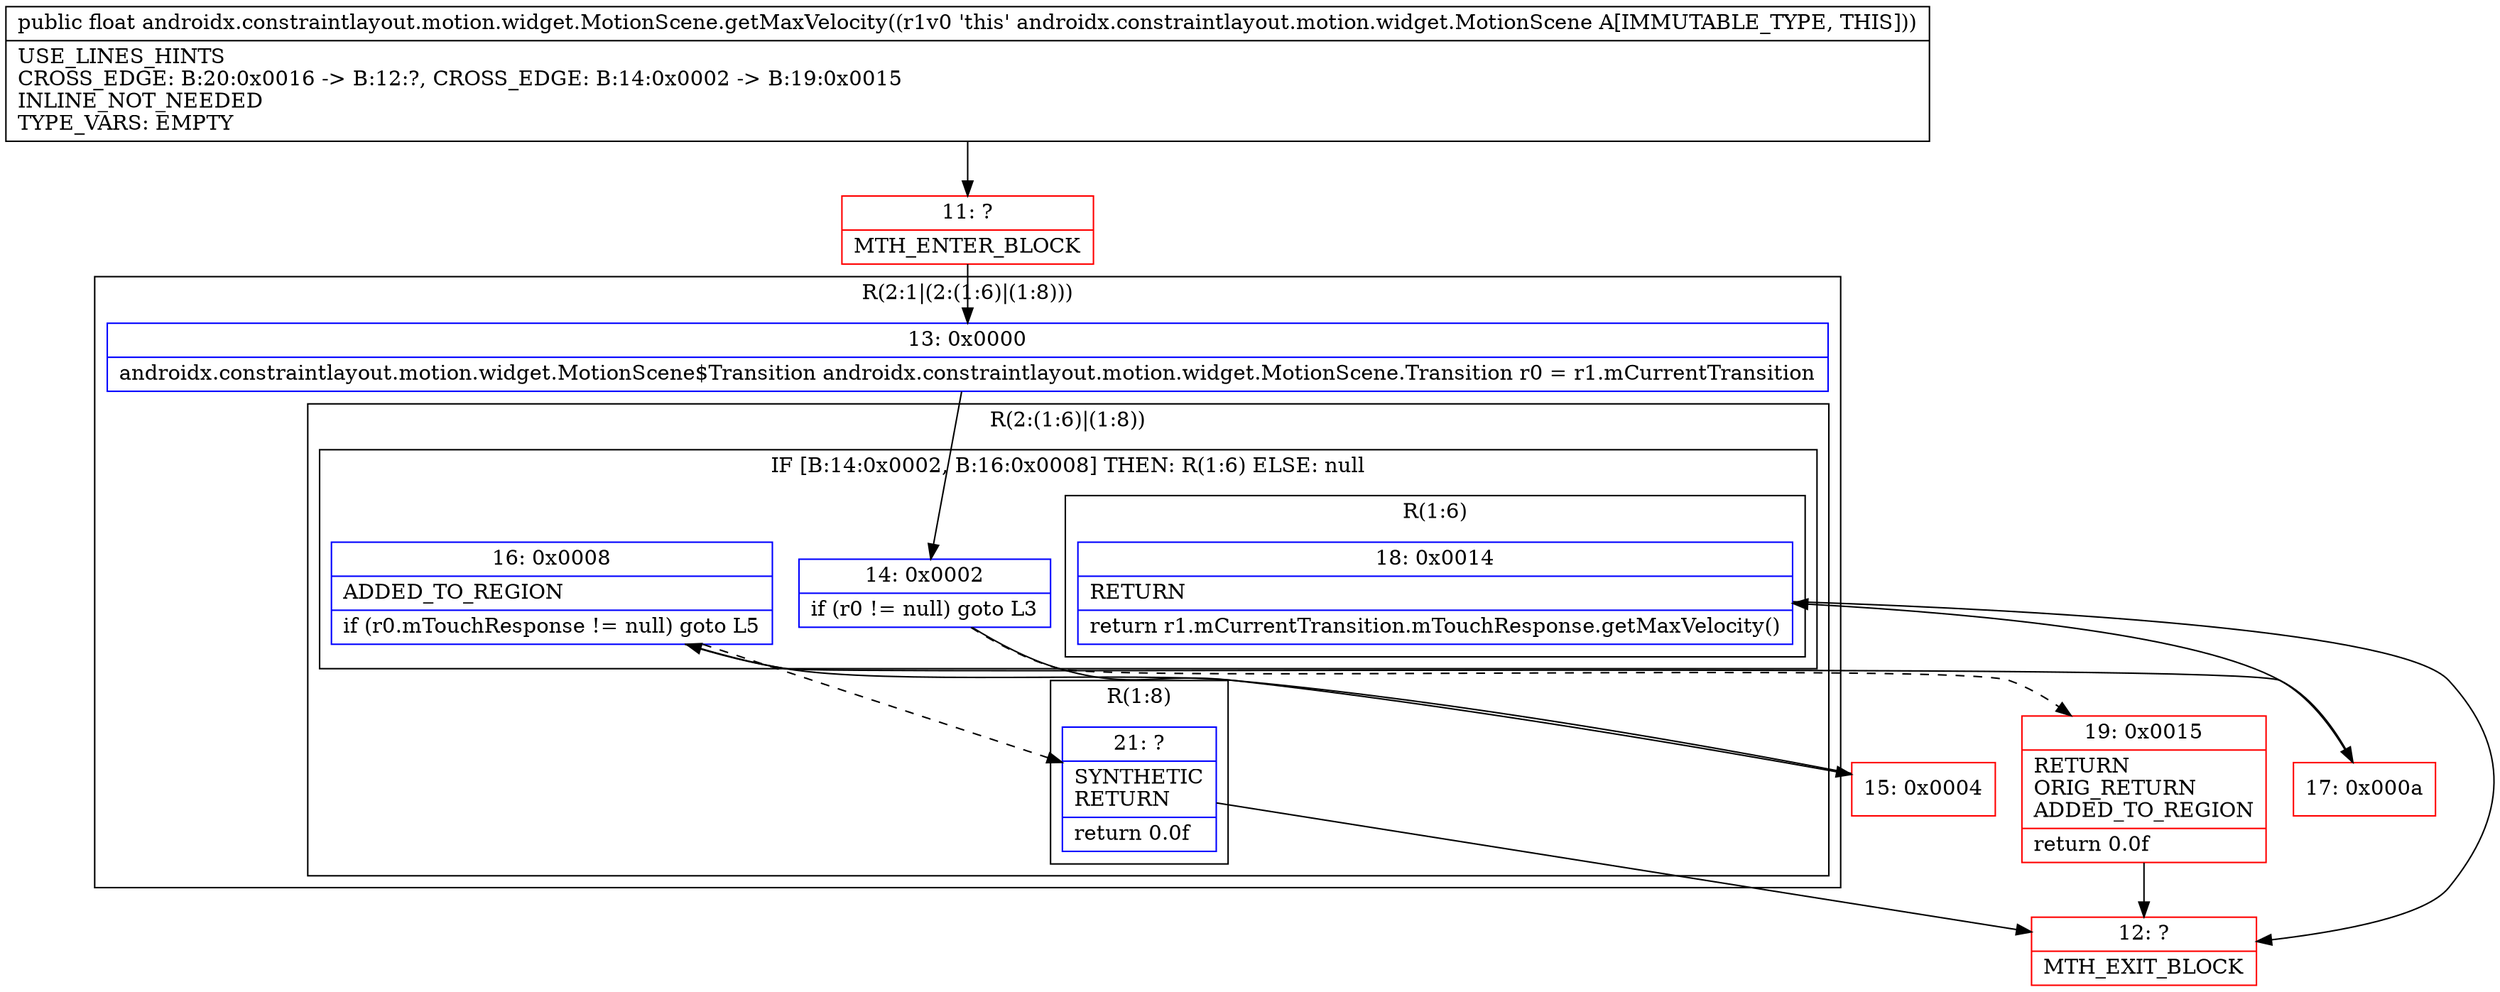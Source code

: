 digraph "CFG forandroidx.constraintlayout.motion.widget.MotionScene.getMaxVelocity()F" {
subgraph cluster_Region_1091803332 {
label = "R(2:1|(2:(1:6)|(1:8)))";
node [shape=record,color=blue];
Node_13 [shape=record,label="{13\:\ 0x0000|androidx.constraintlayout.motion.widget.MotionScene$Transition androidx.constraintlayout.motion.widget.MotionScene.Transition r0 = r1.mCurrentTransition\l}"];
subgraph cluster_Region_1923079246 {
label = "R(2:(1:6)|(1:8))";
node [shape=record,color=blue];
subgraph cluster_IfRegion_1753746719 {
label = "IF [B:14:0x0002, B:16:0x0008] THEN: R(1:6) ELSE: null";
node [shape=record,color=blue];
Node_14 [shape=record,label="{14\:\ 0x0002|if (r0 != null) goto L3\l}"];
Node_16 [shape=record,label="{16\:\ 0x0008|ADDED_TO_REGION\l|if (r0.mTouchResponse != null) goto L5\l}"];
subgraph cluster_Region_829102668 {
label = "R(1:6)";
node [shape=record,color=blue];
Node_18 [shape=record,label="{18\:\ 0x0014|RETURN\l|return r1.mCurrentTransition.mTouchResponse.getMaxVelocity()\l}"];
}
}
subgraph cluster_Region_1344853839 {
label = "R(1:8)";
node [shape=record,color=blue];
Node_21 [shape=record,label="{21\:\ ?|SYNTHETIC\lRETURN\l|return 0.0f\l}"];
}
}
}
Node_11 [shape=record,color=red,label="{11\:\ ?|MTH_ENTER_BLOCK\l}"];
Node_15 [shape=record,color=red,label="{15\:\ 0x0004}"];
Node_17 [shape=record,color=red,label="{17\:\ 0x000a}"];
Node_12 [shape=record,color=red,label="{12\:\ ?|MTH_EXIT_BLOCK\l}"];
Node_19 [shape=record,color=red,label="{19\:\ 0x0015|RETURN\lORIG_RETURN\lADDED_TO_REGION\l|return 0.0f\l}"];
MethodNode[shape=record,label="{public float androidx.constraintlayout.motion.widget.MotionScene.getMaxVelocity((r1v0 'this' androidx.constraintlayout.motion.widget.MotionScene A[IMMUTABLE_TYPE, THIS]))  | USE_LINES_HINTS\lCROSS_EDGE: B:20:0x0016 \-\> B:12:?, CROSS_EDGE: B:14:0x0002 \-\> B:19:0x0015\lINLINE_NOT_NEEDED\lTYPE_VARS: EMPTY\l}"];
MethodNode -> Node_11;Node_13 -> Node_14;
Node_14 -> Node_15;
Node_14 -> Node_19[style=dashed];
Node_16 -> Node_17;
Node_16 -> Node_21[style=dashed];
Node_18 -> Node_12;
Node_21 -> Node_12;
Node_11 -> Node_13;
Node_15 -> Node_16;
Node_17 -> Node_18;
Node_19 -> Node_12;
}

